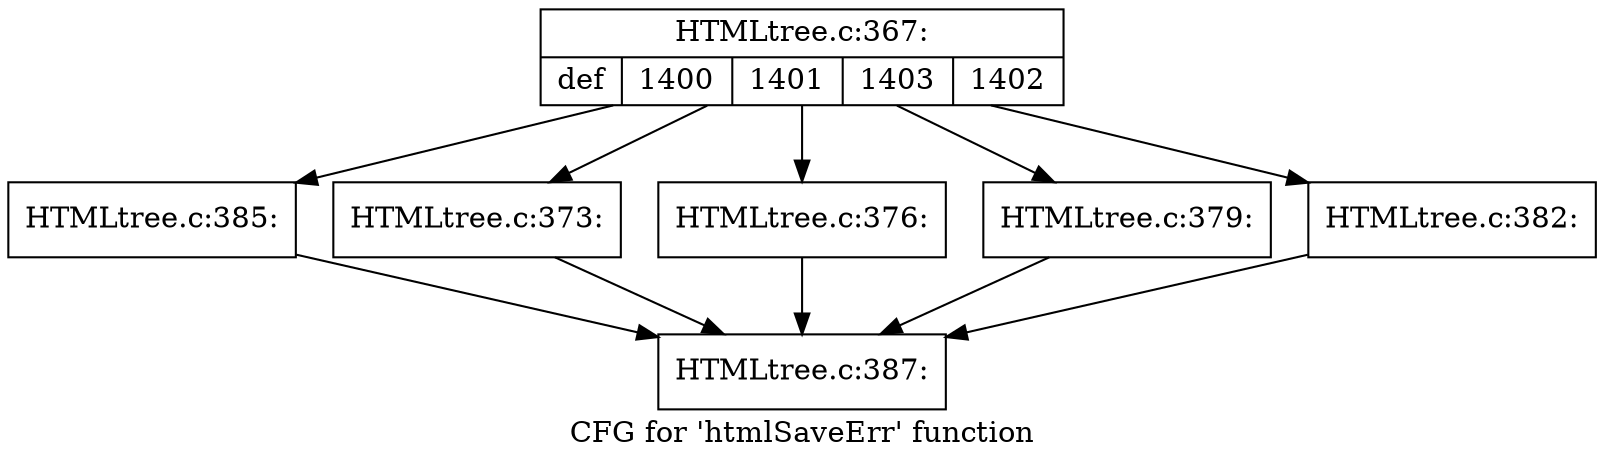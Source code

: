 digraph "CFG for 'htmlSaveErr' function" {
	label="CFG for 'htmlSaveErr' function";

	Node0x43cabf0 [shape=record,label="{HTMLtree.c:367:|{<s0>def|<s1>1400|<s2>1401|<s3>1403|<s4>1402}}"];
	Node0x43cabf0 -> Node0x43cc070;
	Node0x43cabf0 -> Node0x43cc3f0;
	Node0x43cabf0 -> Node0x42dabb0;
	Node0x43cabf0 -> Node0x43ccd20;
	Node0x43cabf0 -> Node0x42da770;
	Node0x43cc3f0 [shape=record,label="{HTMLtree.c:373:}"];
	Node0x43cc3f0 -> Node0x43cbf90;
	Node0x42dabb0 [shape=record,label="{HTMLtree.c:376:}"];
	Node0x42dabb0 -> Node0x43cbf90;
	Node0x43ccd20 [shape=record,label="{HTMLtree.c:379:}"];
	Node0x43ccd20 -> Node0x43cbf90;
	Node0x42da770 [shape=record,label="{HTMLtree.c:382:}"];
	Node0x42da770 -> Node0x43cbf90;
	Node0x43cc070 [shape=record,label="{HTMLtree.c:385:}"];
	Node0x43cc070 -> Node0x43cbf90;
	Node0x43cbf90 [shape=record,label="{HTMLtree.c:387:}"];
}

